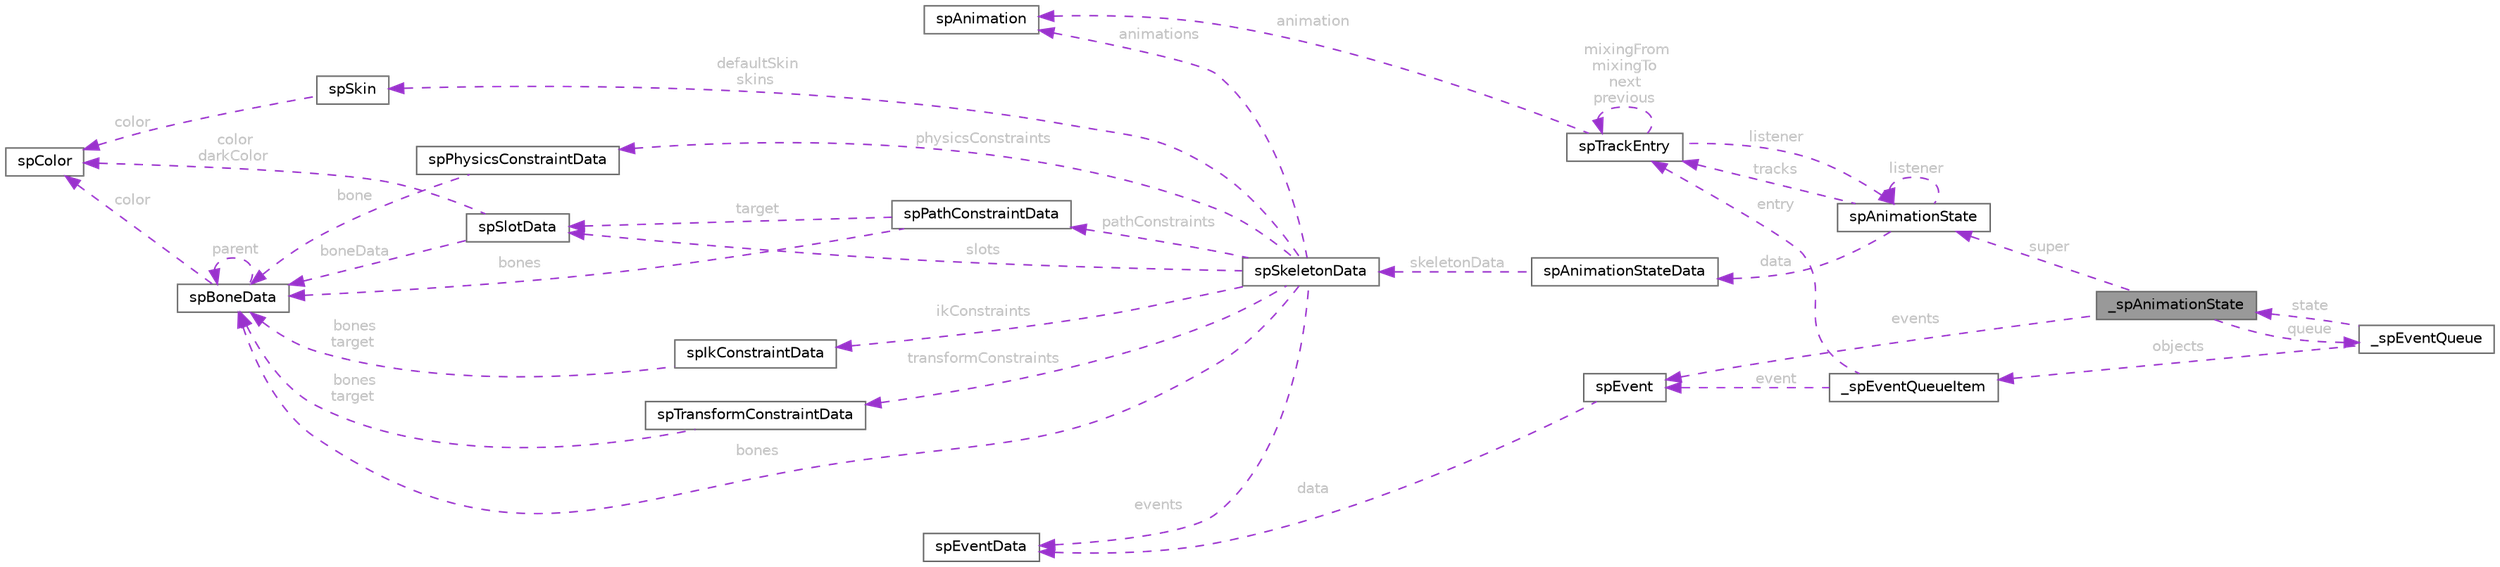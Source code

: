 digraph "_spAnimationState"
{
 // LATEX_PDF_SIZE
  bgcolor="transparent";
  edge [fontname=Helvetica,fontsize=10,labelfontname=Helvetica,labelfontsize=10];
  node [fontname=Helvetica,fontsize=10,shape=box,height=0.2,width=0.4];
  rankdir="LR";
  Node1 [id="Node000001",label="_spAnimationState",height=0.2,width=0.4,color="gray40", fillcolor="grey60", style="filled", fontcolor="black",tooltip=" "];
  Node2 -> Node1 [id="edge1_Node000001_Node000002",dir="back",color="darkorchid3",style="dashed",tooltip=" ",label=" super",fontcolor="grey" ];
  Node2 [id="Node000002",label="spAnimationState",height=0.2,width=0.4,color="gray40", fillcolor="white", style="filled",URL="$structsp_animation_state.html",tooltip=" "];
  Node3 -> Node2 [id="edge2_Node000002_Node000003",dir="back",color="darkorchid3",style="dashed",tooltip=" ",label=" data",fontcolor="grey" ];
  Node3 [id="Node000003",label="spAnimationStateData",height=0.2,width=0.4,color="gray40", fillcolor="white", style="filled",URL="$structsp_animation_state_data.html",tooltip=" "];
  Node4 -> Node3 [id="edge3_Node000003_Node000004",dir="back",color="darkorchid3",style="dashed",tooltip=" ",label=" skeletonData",fontcolor="grey" ];
  Node4 [id="Node000004",label="spSkeletonData",height=0.2,width=0.4,color="gray40", fillcolor="white", style="filled",URL="$structsp_skeleton_data.html",tooltip=" "];
  Node5 -> Node4 [id="edge4_Node000004_Node000005",dir="back",color="darkorchid3",style="dashed",tooltip=" ",label=" bones",fontcolor="grey" ];
  Node5 [id="Node000005",label="spBoneData",height=0.2,width=0.4,color="gray40", fillcolor="white", style="filled",URL="$structsp_bone_data.html",tooltip=" "];
  Node5 -> Node5 [id="edge5_Node000005_Node000005",dir="back",color="darkorchid3",style="dashed",tooltip=" ",label=" parent",fontcolor="grey" ];
  Node6 -> Node5 [id="edge6_Node000005_Node000006",dir="back",color="darkorchid3",style="dashed",tooltip=" ",label=" color",fontcolor="grey" ];
  Node6 [id="Node000006",label="spColor",height=0.2,width=0.4,color="gray40", fillcolor="white", style="filled",URL="$structsp_color.html",tooltip=" "];
  Node7 -> Node4 [id="edge7_Node000004_Node000007",dir="back",color="darkorchid3",style="dashed",tooltip=" ",label=" slots",fontcolor="grey" ];
  Node7 [id="Node000007",label="spSlotData",height=0.2,width=0.4,color="gray40", fillcolor="white", style="filled",URL="$structsp_slot_data.html",tooltip=" "];
  Node5 -> Node7 [id="edge8_Node000007_Node000005",dir="back",color="darkorchid3",style="dashed",tooltip=" ",label=" boneData",fontcolor="grey" ];
  Node6 -> Node7 [id="edge9_Node000007_Node000006",dir="back",color="darkorchid3",style="dashed",tooltip=" ",label=" color\ndarkColor",fontcolor="grey" ];
  Node8 -> Node4 [id="edge10_Node000004_Node000008",dir="back",color="darkorchid3",style="dashed",tooltip=" ",label=" defaultSkin\nskins",fontcolor="grey" ];
  Node8 [id="Node000008",label="spSkin",height=0.2,width=0.4,color="gray40", fillcolor="white", style="filled",URL="$structsp_skin.html",tooltip=" "];
  Node6 -> Node8 [id="edge11_Node000008_Node000006",dir="back",color="darkorchid3",style="dashed",tooltip=" ",label=" color",fontcolor="grey" ];
  Node9 -> Node4 [id="edge12_Node000004_Node000009",dir="back",color="darkorchid3",style="dashed",tooltip=" ",label=" events",fontcolor="grey" ];
  Node9 [id="Node000009",label="spEventData",height=0.2,width=0.4,color="gray40", fillcolor="white", style="filled",URL="$structsp_event_data.html",tooltip=" "];
  Node10 -> Node4 [id="edge13_Node000004_Node000010",dir="back",color="darkorchid3",style="dashed",tooltip=" ",label=" animations",fontcolor="grey" ];
  Node10 [id="Node000010",label="spAnimation",height=0.2,width=0.4,color="gray40", fillcolor="white", style="filled",URL="$structsp_animation.html",tooltip=" "];
  Node11 -> Node4 [id="edge14_Node000004_Node000011",dir="back",color="darkorchid3",style="dashed",tooltip=" ",label=" ikConstraints",fontcolor="grey" ];
  Node11 [id="Node000011",label="spIkConstraintData",height=0.2,width=0.4,color="gray40", fillcolor="white", style="filled",URL="$structsp_ik_constraint_data.html",tooltip=" "];
  Node5 -> Node11 [id="edge15_Node000011_Node000005",dir="back",color="darkorchid3",style="dashed",tooltip=" ",label=" bones\ntarget",fontcolor="grey" ];
  Node12 -> Node4 [id="edge16_Node000004_Node000012",dir="back",color="darkorchid3",style="dashed",tooltip=" ",label=" transformConstraints",fontcolor="grey" ];
  Node12 [id="Node000012",label="spTransformConstraintData",height=0.2,width=0.4,color="gray40", fillcolor="white", style="filled",URL="$structsp_transform_constraint_data.html",tooltip=" "];
  Node5 -> Node12 [id="edge17_Node000012_Node000005",dir="back",color="darkorchid3",style="dashed",tooltip=" ",label=" bones\ntarget",fontcolor="grey" ];
  Node13 -> Node4 [id="edge18_Node000004_Node000013",dir="back",color="darkorchid3",style="dashed",tooltip=" ",label=" pathConstraints",fontcolor="grey" ];
  Node13 [id="Node000013",label="spPathConstraintData",height=0.2,width=0.4,color="gray40", fillcolor="white", style="filled",URL="$structsp_path_constraint_data.html",tooltip=" "];
  Node5 -> Node13 [id="edge19_Node000013_Node000005",dir="back",color="darkorchid3",style="dashed",tooltip=" ",label=" bones",fontcolor="grey" ];
  Node7 -> Node13 [id="edge20_Node000013_Node000007",dir="back",color="darkorchid3",style="dashed",tooltip=" ",label=" target",fontcolor="grey" ];
  Node14 -> Node4 [id="edge21_Node000004_Node000014",dir="back",color="darkorchid3",style="dashed",tooltip=" ",label=" physicsConstraints",fontcolor="grey" ];
  Node14 [id="Node000014",label="spPhysicsConstraintData",height=0.2,width=0.4,color="gray40", fillcolor="white", style="filled",URL="$structsp_physics_constraint_data.html",tooltip=" "];
  Node5 -> Node14 [id="edge22_Node000014_Node000005",dir="back",color="darkorchid3",style="dashed",tooltip=" ",label=" bone",fontcolor="grey" ];
  Node15 -> Node2 [id="edge23_Node000002_Node000015",dir="back",color="darkorchid3",style="dashed",tooltip=" ",label=" tracks",fontcolor="grey" ];
  Node15 [id="Node000015",label="spTrackEntry",height=0.2,width=0.4,color="gray40", fillcolor="white", style="filled",URL="$structsp_track_entry.html",tooltip=" "];
  Node10 -> Node15 [id="edge24_Node000015_Node000010",dir="back",color="darkorchid3",style="dashed",tooltip=" ",label=" animation",fontcolor="grey" ];
  Node15 -> Node15 [id="edge25_Node000015_Node000015",dir="back",color="darkorchid3",style="dashed",tooltip=" ",label=" mixingFrom\nmixingTo\nnext\nprevious",fontcolor="grey" ];
  Node2 -> Node15 [id="edge26_Node000015_Node000002",dir="back",color="darkorchid3",style="dashed",tooltip=" ",label=" listener",fontcolor="grey" ];
  Node2 -> Node2 [id="edge27_Node000002_Node000002",dir="back",color="darkorchid3",style="dashed",tooltip=" ",label=" listener",fontcolor="grey" ];
  Node16 -> Node1 [id="edge28_Node000001_Node000016",dir="back",color="darkorchid3",style="dashed",tooltip=" ",label=" events",fontcolor="grey" ];
  Node16 [id="Node000016",label="spEvent",height=0.2,width=0.4,color="gray40", fillcolor="white", style="filled",URL="$structsp_event.html",tooltip=" "];
  Node9 -> Node16 [id="edge29_Node000016_Node000009",dir="back",color="darkorchid3",style="dashed",tooltip=" ",label=" data",fontcolor="grey" ];
  Node17 -> Node1 [id="edge30_Node000001_Node000017",dir="back",color="darkorchid3",style="dashed",tooltip=" ",label=" queue",fontcolor="grey" ];
  Node17 [id="Node000017",label="_spEventQueue",height=0.2,width=0.4,color="gray40", fillcolor="white", style="filled",URL="$struct__sp_event_queue.html",tooltip=" "];
  Node1 -> Node17 [id="edge31_Node000017_Node000001",dir="back",color="darkorchid3",style="dashed",tooltip=" ",label=" state",fontcolor="grey" ];
  Node18 -> Node17 [id="edge32_Node000017_Node000018",dir="back",color="darkorchid3",style="dashed",tooltip=" ",label=" objects",fontcolor="grey" ];
  Node18 [id="Node000018",label="_spEventQueueItem",height=0.2,width=0.4,color="gray40", fillcolor="white", style="filled",URL="$union__sp_event_queue_item.html",tooltip=" "];
  Node15 -> Node18 [id="edge33_Node000018_Node000015",dir="back",color="darkorchid3",style="dashed",tooltip=" ",label=" entry",fontcolor="grey" ];
  Node16 -> Node18 [id="edge34_Node000018_Node000016",dir="back",color="darkorchid3",style="dashed",tooltip=" ",label=" event",fontcolor="grey" ];
}
